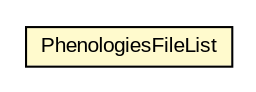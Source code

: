 #!/usr/local/bin/dot
#
# Class diagram 
# Generated by UMLGraph version R5_6-24-gf6e263 (http://www.umlgraph.org/)
#

digraph G {
	edge [fontname="arial",fontsize=10,labelfontname="arial",labelfontsize=10];
	node [fontname="arial",fontsize=10,shape=plaintext];
	nodesep=0.25;
	ranksep=0.5;
	// edu.arizona.biosemantics.semanticmarkup.markupelement.phenology.model.PhenologiesFileList
	c114616 [label=<<table title="edu.arizona.biosemantics.semanticmarkup.markupelement.phenology.model.PhenologiesFileList" border="0" cellborder="1" cellspacing="0" cellpadding="2" port="p" bgcolor="lemonChiffon" href="./PhenologiesFileList.html">
		<tr><td><table border="0" cellspacing="0" cellpadding="1">
<tr><td align="center" balign="center"> PhenologiesFileList </td></tr>
		</table></td></tr>
		</table>>, URL="./PhenologiesFileList.html", fontname="arial", fontcolor="black", fontsize=10.0];
}


